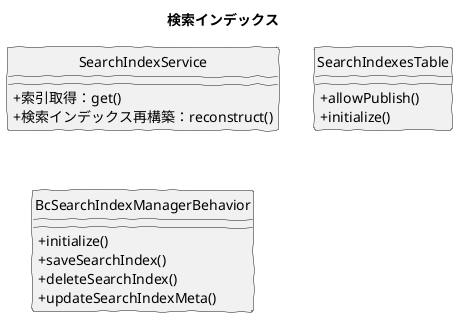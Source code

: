 @startuml
skinparam handwritten true
skinparam backgroundColor white
hide circle
skinparam classAttributeIconSize 0

title 検索インデックス

class SearchIndexService {
    + 索引取得：get()
    + 検索インデックス再構築：reconstruct()  
}

class SearchIndexesTable {
    + allowPublish()
    + initialize()
}

class BcSearchIndexManagerBehavior {
    + initialize()
    + saveSearchIndex()
    + deleteSearchIndex()
    + updateSearchIndexMeta()
}

@enduml

